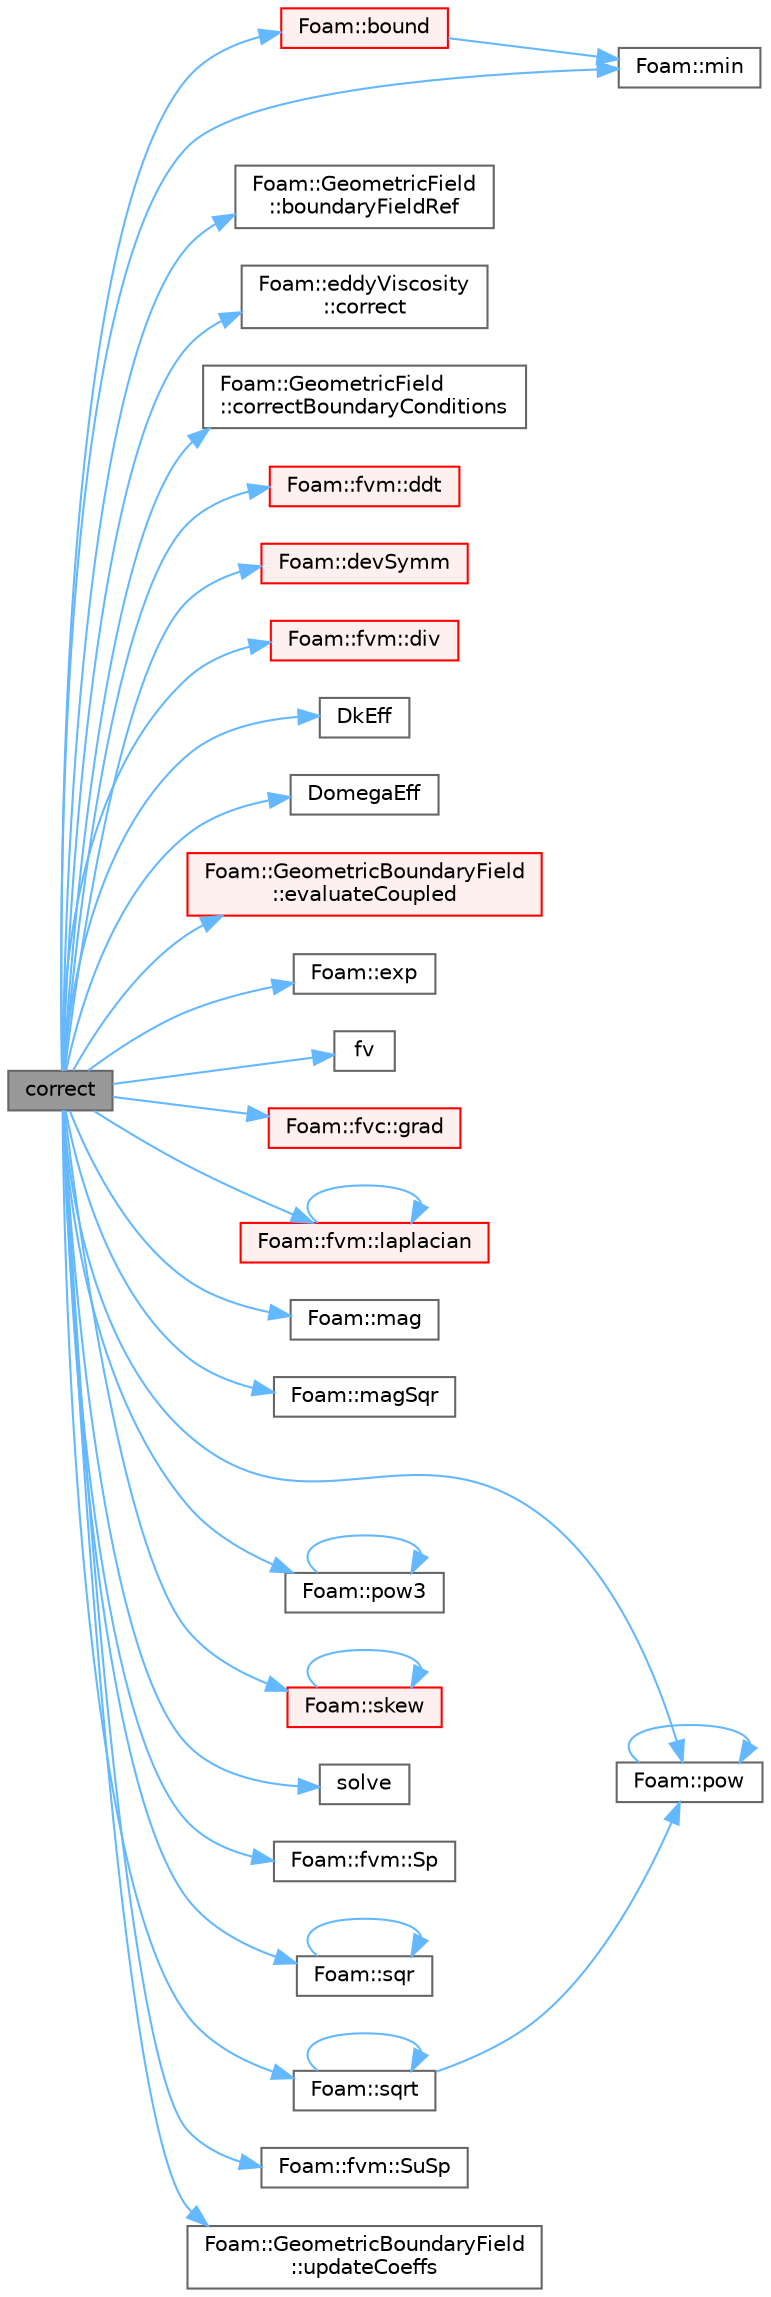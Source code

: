 digraph "correct"
{
 // LATEX_PDF_SIZE
  bgcolor="transparent";
  edge [fontname=Helvetica,fontsize=10,labelfontname=Helvetica,labelfontsize=10];
  node [fontname=Helvetica,fontsize=10,shape=box,height=0.2,width=0.4];
  rankdir="LR";
  Node1 [id="Node000001",label="correct",height=0.2,width=0.4,color="gray40", fillcolor="grey60", style="filled", fontcolor="black",tooltip=" "];
  Node1 -> Node2 [id="edge1_Node000001_Node000002",color="steelblue1",style="solid",tooltip=" "];
  Node2 [id="Node000002",label="Foam::bound",height=0.2,width=0.4,color="red", fillcolor="#FFF0F0", style="filled",URL="$namespaceFoam.html#a334b2a2d0ce7997d360f7a018174a077",tooltip=" "];
  Node2 -> Node27 [id="edge2_Node000002_Node000027",color="steelblue1",style="solid",tooltip=" "];
  Node27 [id="Node000027",label="Foam::min",height=0.2,width=0.4,color="grey40", fillcolor="white", style="filled",URL="$namespaceFoam.html#a96b65441175bbfb9a869045dc05fb0b9",tooltip=" "];
  Node1 -> Node29 [id="edge3_Node000001_Node000029",color="steelblue1",style="solid",tooltip=" "];
  Node29 [id="Node000029",label="Foam::GeometricField\l::boundaryFieldRef",height=0.2,width=0.4,color="grey40", fillcolor="white", style="filled",URL="$classFoam_1_1GeometricField.html#a6edc5d66db5af23a74a30619ad7eed5a",tooltip=" "];
  Node1 -> Node30 [id="edge4_Node000001_Node000030",color="steelblue1",style="solid",tooltip=" "];
  Node30 [id="Node000030",label="Foam::eddyViscosity\l::correct",height=0.2,width=0.4,color="grey40", fillcolor="white", style="filled",URL="$classFoam_1_1eddyViscosity.html#aa4d8a8ca44f2b13f84ba64733f6e0252",tooltip=" "];
  Node1 -> Node31 [id="edge5_Node000001_Node000031",color="steelblue1",style="solid",tooltip=" "];
  Node31 [id="Node000031",label="Foam::GeometricField\l::correctBoundaryConditions",height=0.2,width=0.4,color="grey40", fillcolor="white", style="filled",URL="$classFoam_1_1GeometricField.html#acaf6878ef900e593c4b20812f1b567d6",tooltip=" "];
  Node1 -> Node32 [id="edge6_Node000001_Node000032",color="steelblue1",style="solid",tooltip=" "];
  Node32 [id="Node000032",label="Foam::fvm::ddt",height=0.2,width=0.4,color="red", fillcolor="#FFF0F0", style="filled",URL="$namespaceFoam_1_1fvm.html#a2d88eca98ab69b84af7ddb96e35f5a44",tooltip=" "];
  Node1 -> Node36 [id="edge7_Node000001_Node000036",color="steelblue1",style="solid",tooltip=" "];
  Node36 [id="Node000036",label="Foam::devSymm",height=0.2,width=0.4,color="red", fillcolor="#FFF0F0", style="filled",URL="$namespaceFoam.html#a6358f9d31f6e2a8b46dc6d88fb7d0145",tooltip=" "];
  Node1 -> Node41 [id="edge8_Node000001_Node000041",color="steelblue1",style="solid",tooltip=" "];
  Node41 [id="Node000041",label="Foam::fvm::div",height=0.2,width=0.4,color="red", fillcolor="#FFF0F0", style="filled",URL="$namespaceFoam_1_1fvm.html#a058dd4757c11ae656c8d576632b33d25",tooltip=" "];
  Node1 -> Node44 [id="edge9_Node000001_Node000044",color="steelblue1",style="solid",tooltip=" "];
  Node44 [id="Node000044",label="DkEff",height=0.2,width=0.4,color="grey40", fillcolor="white", style="filled",URL="$classFoam_1_1incompressible_1_1RASModels_1_1kkLOmega.html#a312a910de3cc069f4edac1234809537d",tooltip=" "];
  Node1 -> Node45 [id="edge10_Node000001_Node000045",color="steelblue1",style="solid",tooltip=" "];
  Node45 [id="Node000045",label="DomegaEff",height=0.2,width=0.4,color="grey40", fillcolor="white", style="filled",URL="$classFoam_1_1incompressible_1_1RASModels_1_1kkLOmega.html#ac1e73f8739187f347e623357af2be090",tooltip=" "];
  Node1 -> Node46 [id="edge11_Node000001_Node000046",color="steelblue1",style="solid",tooltip=" "];
  Node46 [id="Node000046",label="Foam::GeometricBoundaryField\l::evaluateCoupled",height=0.2,width=0.4,color="red", fillcolor="#FFF0F0", style="filled",URL="$classFoam_1_1GeometricBoundaryField.html#a557b91b57c52fdf6d8da5e734022747d",tooltip=" "];
  Node1 -> Node49 [id="edge12_Node000001_Node000049",color="steelblue1",style="solid",tooltip=" "];
  Node49 [id="Node000049",label="Foam::exp",height=0.2,width=0.4,color="grey40", fillcolor="white", style="filled",URL="$namespaceFoam.html#a12bca6c677fcf0977532179c3cb9bb89",tooltip=" "];
  Node1 -> Node50 [id="edge13_Node000001_Node000050",color="steelblue1",style="solid",tooltip=" "];
  Node50 [id="Node000050",label="fv",height=0.2,width=0.4,color="grey40", fillcolor="white", style="filled",URL="$readKivaGrid_8H.html#ae47b8766ffa7050538d9c826f703afa3",tooltip=" "];
  Node1 -> Node51 [id="edge14_Node000001_Node000051",color="steelblue1",style="solid",tooltip=" "];
  Node51 [id="Node000051",label="Foam::fvc::grad",height=0.2,width=0.4,color="red", fillcolor="#FFF0F0", style="filled",URL="$namespaceFoam_1_1fvc.html#a094a9cf8cbcd7511778abc82036c8a4b",tooltip=" "];
  Node1 -> Node53 [id="edge15_Node000001_Node000053",color="steelblue1",style="solid",tooltip=" "];
  Node53 [id="Node000053",label="Foam::fvm::laplacian",height=0.2,width=0.4,color="red", fillcolor="#FFF0F0", style="filled",URL="$namespaceFoam_1_1fvm.html#a05679b154654e47e9f1e2fbd2bc0bae0",tooltip=" "];
  Node53 -> Node53 [id="edge16_Node000053_Node000053",color="steelblue1",style="solid",tooltip=" "];
  Node1 -> Node54 [id="edge17_Node000001_Node000054",color="steelblue1",style="solid",tooltip=" "];
  Node54 [id="Node000054",label="Foam::mag",height=0.2,width=0.4,color="grey40", fillcolor="white", style="filled",URL="$namespaceFoam.html#a8ac5b57f98f906c36b8a4e989a77dbba",tooltip=" "];
  Node1 -> Node55 [id="edge18_Node000001_Node000055",color="steelblue1",style="solid",tooltip=" "];
  Node55 [id="Node000055",label="Foam::magSqr",height=0.2,width=0.4,color="grey40", fillcolor="white", style="filled",URL="$namespaceFoam.html#aea671360975cf54141f555a789ce3148",tooltip=" "];
  Node1 -> Node27 [id="edge19_Node000001_Node000027",color="steelblue1",style="solid",tooltip=" "];
  Node1 -> Node56 [id="edge20_Node000001_Node000056",color="steelblue1",style="solid",tooltip=" "];
  Node56 [id="Node000056",label="Foam::pow",height=0.2,width=0.4,color="grey40", fillcolor="white", style="filled",URL="$namespaceFoam.html#a7500c8e9d27a442adc75e287de074c7c",tooltip=" "];
  Node56 -> Node56 [id="edge21_Node000056_Node000056",color="steelblue1",style="solid",tooltip=" "];
  Node1 -> Node57 [id="edge22_Node000001_Node000057",color="steelblue1",style="solid",tooltip=" "];
  Node57 [id="Node000057",label="Foam::pow3",height=0.2,width=0.4,color="grey40", fillcolor="white", style="filled",URL="$namespaceFoam.html#a2e8f5d970ee4fb466536c3c46bae91fe",tooltip=" "];
  Node57 -> Node57 [id="edge23_Node000057_Node000057",color="steelblue1",style="solid",tooltip=" "];
  Node1 -> Node58 [id="edge24_Node000001_Node000058",color="steelblue1",style="solid",tooltip=" "];
  Node58 [id="Node000058",label="Foam::skew",height=0.2,width=0.4,color="red", fillcolor="#FFF0F0", style="filled",URL="$namespaceFoam.html#aec5060dc82b7727c5935153aa048b2c1",tooltip=" "];
  Node58 -> Node58 [id="edge25_Node000058_Node000058",color="steelblue1",style="solid",tooltip=" "];
  Node1 -> Node59 [id="edge26_Node000001_Node000059",color="steelblue1",style="solid",tooltip=" "];
  Node59 [id="Node000059",label="solve",height=0.2,width=0.4,color="grey40", fillcolor="white", style="filled",URL="$solveBulkSurfactant_8H.html#a4ed43d58a6754059fa012bd273d05e33",tooltip=" "];
  Node1 -> Node60 [id="edge27_Node000001_Node000060",color="steelblue1",style="solid",tooltip=" "];
  Node60 [id="Node000060",label="Foam::fvm::Sp",height=0.2,width=0.4,color="grey40", fillcolor="white", style="filled",URL="$namespaceFoam_1_1fvm.html#af8062d84b43cdfe63a19c1e2e0b6de6a",tooltip=" "];
  Node1 -> Node61 [id="edge28_Node000001_Node000061",color="steelblue1",style="solid",tooltip=" "];
  Node61 [id="Node000061",label="Foam::sqr",height=0.2,width=0.4,color="grey40", fillcolor="white", style="filled",URL="$namespaceFoam.html#a277dc11c581d53826ab5090b08f3b17b",tooltip=" "];
  Node61 -> Node61 [id="edge29_Node000061_Node000061",color="steelblue1",style="solid",tooltip=" "];
  Node1 -> Node62 [id="edge30_Node000001_Node000062",color="steelblue1",style="solid",tooltip=" "];
  Node62 [id="Node000062",label="Foam::sqrt",height=0.2,width=0.4,color="grey40", fillcolor="white", style="filled",URL="$namespaceFoam.html#a8616bd62eebf2342a80222fecb1bda71",tooltip=" "];
  Node62 -> Node56 [id="edge31_Node000062_Node000056",color="steelblue1",style="solid",tooltip=" "];
  Node62 -> Node62 [id="edge32_Node000062_Node000062",color="steelblue1",style="solid",tooltip=" "];
  Node1 -> Node63 [id="edge33_Node000001_Node000063",color="steelblue1",style="solid",tooltip=" "];
  Node63 [id="Node000063",label="Foam::fvm::SuSp",height=0.2,width=0.4,color="grey40", fillcolor="white", style="filled",URL="$namespaceFoam_1_1fvm.html#a8e3b3055b16bdf1b45e71a97e7e6146f",tooltip=" "];
  Node1 -> Node64 [id="edge34_Node000001_Node000064",color="steelblue1",style="solid",tooltip=" "];
  Node64 [id="Node000064",label="Foam::GeometricBoundaryField\l::updateCoeffs",height=0.2,width=0.4,color="grey40", fillcolor="white", style="filled",URL="$classFoam_1_1GeometricBoundaryField.html#a7e24eafac629d3733181cd942d4c902f",tooltip=" "];
}
